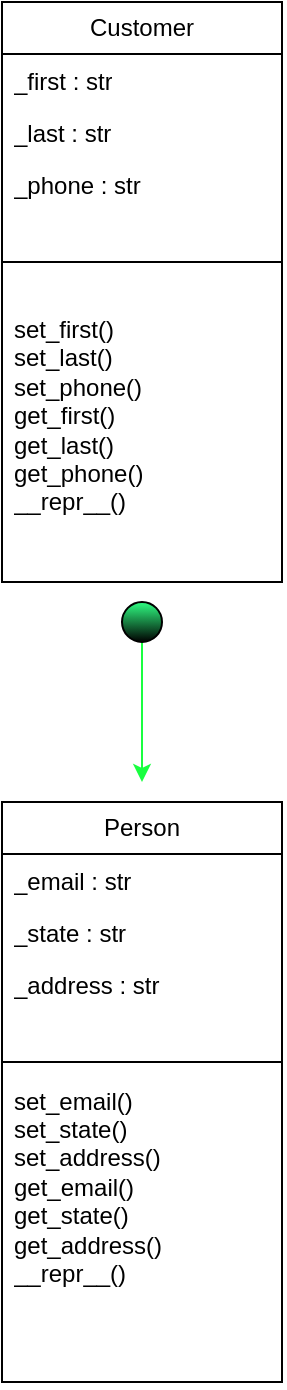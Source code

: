 <mxfile version="24.7.16">
  <diagram name="Page-1" id="rs0zecmKJqH8SWE7M-5S">
    <mxGraphModel dx="2074" dy="1132" grid="1" gridSize="10" guides="1" tooltips="1" connect="1" arrows="1" fold="1" page="1" pageScale="1" pageWidth="1100" pageHeight="850" math="0" shadow="0">
      <root>
        <mxCell id="0" />
        <mxCell id="1" parent="0" />
        <mxCell id="S9GCXrdml8dpz5QGTyyT-1" value="Customer" style="swimlane;fontStyle=0;childLayout=stackLayout;horizontal=1;startSize=26;fillColor=none;horizontalStack=0;resizeParent=1;resizeParentMax=0;resizeLast=0;collapsible=1;marginBottom=0;whiteSpace=wrap;html=1;swimlaneLine=1;" vertex="1" parent="1">
          <mxGeometry x="460" y="10" width="140" height="290" as="geometry" />
        </mxCell>
        <mxCell id="S9GCXrdml8dpz5QGTyyT-2" value="_first : str" style="text;strokeColor=none;fillColor=none;align=left;verticalAlign=top;spacingLeft=4;spacingRight=4;overflow=hidden;rotatable=0;points=[[0,0.5],[1,0.5]];portConstraint=eastwest;whiteSpace=wrap;html=1;" vertex="1" parent="S9GCXrdml8dpz5QGTyyT-1">
          <mxGeometry y="26" width="140" height="26" as="geometry" />
        </mxCell>
        <mxCell id="S9GCXrdml8dpz5QGTyyT-3" value="_last : str" style="text;strokeColor=none;fillColor=none;align=left;verticalAlign=top;spacingLeft=4;spacingRight=4;overflow=hidden;rotatable=0;points=[[0,0.5],[1,0.5]];portConstraint=eastwest;whiteSpace=wrap;html=1;" vertex="1" parent="S9GCXrdml8dpz5QGTyyT-1">
          <mxGeometry y="52" width="140" height="26" as="geometry" />
        </mxCell>
        <mxCell id="S9GCXrdml8dpz5QGTyyT-8" value="" style="endArrow=none;html=1;rounded=0;" edge="1" parent="S9GCXrdml8dpz5QGTyyT-1">
          <mxGeometry width="50" height="50" relative="1" as="geometry">
            <mxPoint y="130" as="sourcePoint" />
            <mxPoint x="140" y="130" as="targetPoint" />
            <Array as="points">
              <mxPoint x="70" y="130" />
            </Array>
          </mxGeometry>
        </mxCell>
        <mxCell id="S9GCXrdml8dpz5QGTyyT-4" value="_phone : str&lt;div&gt;&lt;br&gt;&lt;/div&gt;&lt;div&gt;&lt;br&gt;&lt;/div&gt;&lt;div&gt;&lt;br&gt;&lt;/div&gt;&lt;div&gt;&lt;br&gt;&lt;/div&gt;&lt;div&gt;set_first()&lt;/div&gt;&lt;div&gt;set_last()&lt;br&gt;&lt;/div&gt;&lt;div&gt;set_phone()&lt;br&gt;&lt;/div&gt;&lt;div&gt;get_first()&lt;br&gt;&lt;/div&gt;&lt;div&gt;get_last()&lt;br&gt;&lt;/div&gt;&lt;div&gt;get_phone()&lt;br&gt;&lt;/div&gt;&lt;div&gt;__repr__()&lt;br&gt;&lt;/div&gt;" style="text;strokeColor=none;fillColor=none;align=left;verticalAlign=top;spacingLeft=4;spacingRight=4;overflow=hidden;rotatable=0;points=[[0,0.5],[1,0.5]];portConstraint=eastwest;whiteSpace=wrap;html=1;" vertex="1" parent="S9GCXrdml8dpz5QGTyyT-1">
          <mxGeometry y="78" width="140" height="212" as="geometry" />
        </mxCell>
        <mxCell id="S9GCXrdml8dpz5QGTyyT-11" style="edgeStyle=orthogonalEdgeStyle;rounded=0;orthogonalLoop=1;jettySize=auto;html=1;strokeColor=#19FF40;" edge="1" parent="1" source="S9GCXrdml8dpz5QGTyyT-9">
          <mxGeometry relative="1" as="geometry">
            <mxPoint x="530" y="400" as="targetPoint" />
          </mxGeometry>
        </mxCell>
        <mxCell id="S9GCXrdml8dpz5QGTyyT-9" value="" style="ellipse;whiteSpace=wrap;html=1;aspect=fixed;fillColor=#30FF83;gradientColor=default;" vertex="1" parent="1">
          <mxGeometry x="520" y="310" width="20" height="20" as="geometry" />
        </mxCell>
        <mxCell id="S9GCXrdml8dpz5QGTyyT-12" value="Person" style="swimlane;fontStyle=0;childLayout=stackLayout;horizontal=1;startSize=26;fillColor=none;horizontalStack=0;resizeParent=1;resizeParentMax=0;resizeLast=0;collapsible=1;marginBottom=0;whiteSpace=wrap;html=1;swimlaneLine=1;" vertex="1" parent="1">
          <mxGeometry x="460" y="410" width="140" height="290" as="geometry" />
        </mxCell>
        <mxCell id="S9GCXrdml8dpz5QGTyyT-13" value="_email : str" style="text;strokeColor=none;fillColor=none;align=left;verticalAlign=top;spacingLeft=4;spacingRight=4;overflow=hidden;rotatable=0;points=[[0,0.5],[1,0.5]];portConstraint=eastwest;whiteSpace=wrap;html=1;" vertex="1" parent="S9GCXrdml8dpz5QGTyyT-12">
          <mxGeometry y="26" width="140" height="26" as="geometry" />
        </mxCell>
        <mxCell id="S9GCXrdml8dpz5QGTyyT-14" value="_state : str" style="text;strokeColor=none;fillColor=none;align=left;verticalAlign=top;spacingLeft=4;spacingRight=4;overflow=hidden;rotatable=0;points=[[0,0.5],[1,0.5]];portConstraint=eastwest;whiteSpace=wrap;html=1;" vertex="1" parent="S9GCXrdml8dpz5QGTyyT-12">
          <mxGeometry y="52" width="140" height="26" as="geometry" />
        </mxCell>
        <mxCell id="S9GCXrdml8dpz5QGTyyT-15" value="" style="endArrow=none;html=1;rounded=0;" edge="1" parent="S9GCXrdml8dpz5QGTyyT-12">
          <mxGeometry width="50" height="50" relative="1" as="geometry">
            <mxPoint y="130" as="sourcePoint" />
            <mxPoint x="140" y="130" as="targetPoint" />
            <Array as="points">
              <mxPoint x="70" y="130" />
            </Array>
          </mxGeometry>
        </mxCell>
        <mxCell id="S9GCXrdml8dpz5QGTyyT-16" value="&lt;div&gt;_address : str&lt;/div&gt;&lt;div&gt;&lt;br&gt;&lt;/div&gt;&lt;div&gt;&lt;br&gt;&lt;/div&gt;&lt;div&gt;&lt;br&gt;&lt;/div&gt;&lt;div&gt;set_email()&lt;/div&gt;&lt;div&gt;set_state()&lt;br&gt;&lt;/div&gt;&lt;div&gt;set_address()&lt;br&gt;&lt;/div&gt;&lt;div&gt;get_email()&lt;br&gt;&lt;/div&gt;&lt;div&gt;get_state()&lt;br&gt;&lt;/div&gt;&lt;div&gt;get_address()&lt;br&gt;&lt;/div&gt;&lt;div&gt;__repr__()&lt;br&gt;&lt;/div&gt;" style="text;strokeColor=none;fillColor=none;align=left;verticalAlign=top;spacingLeft=4;spacingRight=4;overflow=hidden;rotatable=0;points=[[0,0.5],[1,0.5]];portConstraint=eastwest;whiteSpace=wrap;html=1;" vertex="1" parent="S9GCXrdml8dpz5QGTyyT-12">
          <mxGeometry y="78" width="140" height="212" as="geometry" />
        </mxCell>
      </root>
    </mxGraphModel>
  </diagram>
</mxfile>
